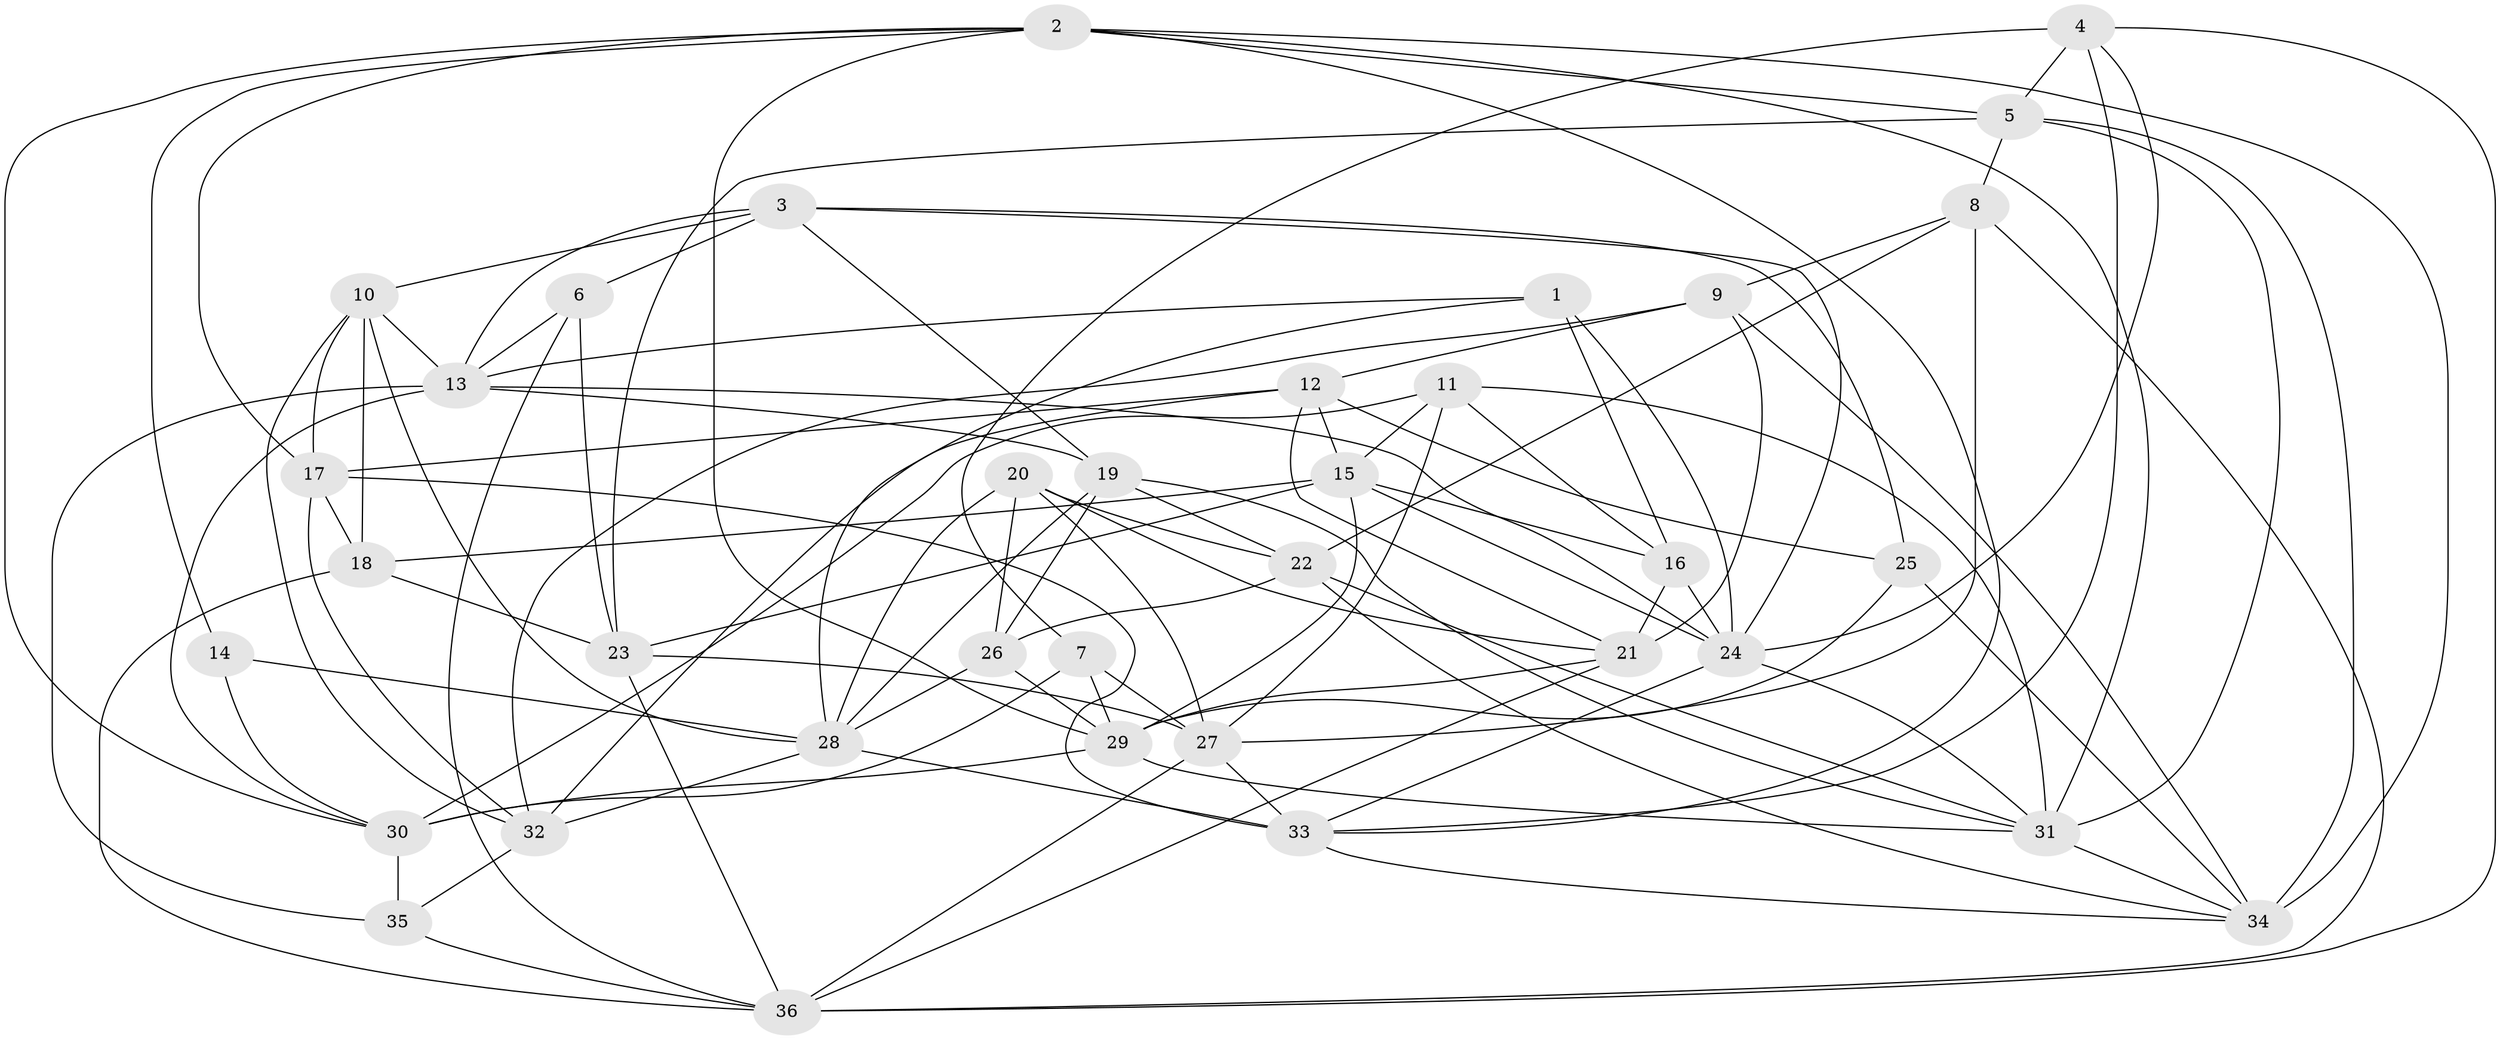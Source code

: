 // original degree distribution, {4: 1.0}
// Generated by graph-tools (version 1.1) at 2025/38/03/04/25 23:38:09]
// undirected, 36 vertices, 107 edges
graph export_dot {
  node [color=gray90,style=filled];
  1;
  2;
  3;
  4;
  5;
  6;
  7;
  8;
  9;
  10;
  11;
  12;
  13;
  14;
  15;
  16;
  17;
  18;
  19;
  20;
  21;
  22;
  23;
  24;
  25;
  26;
  27;
  28;
  29;
  30;
  31;
  32;
  33;
  34;
  35;
  36;
  1 -- 13 [weight=1.0];
  1 -- 16 [weight=1.0];
  1 -- 24 [weight=1.0];
  1 -- 28 [weight=1.0];
  2 -- 5 [weight=1.0];
  2 -- 14 [weight=1.0];
  2 -- 17 [weight=1.0];
  2 -- 29 [weight=1.0];
  2 -- 30 [weight=1.0];
  2 -- 31 [weight=1.0];
  2 -- 33 [weight=1.0];
  2 -- 34 [weight=1.0];
  3 -- 6 [weight=1.0];
  3 -- 10 [weight=1.0];
  3 -- 13 [weight=1.0];
  3 -- 19 [weight=1.0];
  3 -- 24 [weight=1.0];
  3 -- 25 [weight=1.0];
  4 -- 5 [weight=1.0];
  4 -- 7 [weight=2.0];
  4 -- 24 [weight=1.0];
  4 -- 33 [weight=1.0];
  4 -- 36 [weight=1.0];
  5 -- 8 [weight=1.0];
  5 -- 23 [weight=1.0];
  5 -- 31 [weight=1.0];
  5 -- 34 [weight=1.0];
  6 -- 13 [weight=1.0];
  6 -- 23 [weight=1.0];
  6 -- 36 [weight=1.0];
  7 -- 27 [weight=1.0];
  7 -- 29 [weight=1.0];
  7 -- 30 [weight=2.0];
  8 -- 9 [weight=1.0];
  8 -- 22 [weight=1.0];
  8 -- 27 [weight=2.0];
  8 -- 36 [weight=1.0];
  9 -- 12 [weight=1.0];
  9 -- 21 [weight=1.0];
  9 -- 32 [weight=1.0];
  9 -- 34 [weight=2.0];
  10 -- 13 [weight=1.0];
  10 -- 17 [weight=1.0];
  10 -- 18 [weight=1.0];
  10 -- 28 [weight=1.0];
  10 -- 32 [weight=1.0];
  11 -- 15 [weight=1.0];
  11 -- 16 [weight=1.0];
  11 -- 27 [weight=1.0];
  11 -- 30 [weight=2.0];
  11 -- 31 [weight=1.0];
  12 -- 15 [weight=1.0];
  12 -- 17 [weight=1.0];
  12 -- 21 [weight=1.0];
  12 -- 25 [weight=1.0];
  12 -- 32 [weight=1.0];
  13 -- 19 [weight=1.0];
  13 -- 24 [weight=1.0];
  13 -- 30 [weight=1.0];
  13 -- 35 [weight=1.0];
  14 -- 28 [weight=1.0];
  14 -- 30 [weight=2.0];
  15 -- 16 [weight=2.0];
  15 -- 18 [weight=2.0];
  15 -- 23 [weight=1.0];
  15 -- 24 [weight=1.0];
  15 -- 29 [weight=2.0];
  16 -- 21 [weight=1.0];
  16 -- 24 [weight=1.0];
  17 -- 18 [weight=1.0];
  17 -- 32 [weight=1.0];
  17 -- 33 [weight=1.0];
  18 -- 23 [weight=1.0];
  18 -- 36 [weight=1.0];
  19 -- 22 [weight=1.0];
  19 -- 26 [weight=1.0];
  19 -- 28 [weight=1.0];
  19 -- 31 [weight=1.0];
  20 -- 21 [weight=1.0];
  20 -- 22 [weight=1.0];
  20 -- 26 [weight=1.0];
  20 -- 27 [weight=1.0];
  20 -- 28 [weight=2.0];
  21 -- 29 [weight=1.0];
  21 -- 36 [weight=1.0];
  22 -- 26 [weight=1.0];
  22 -- 31 [weight=1.0];
  22 -- 34 [weight=1.0];
  23 -- 27 [weight=1.0];
  23 -- 36 [weight=1.0];
  24 -- 31 [weight=1.0];
  24 -- 33 [weight=1.0];
  25 -- 29 [weight=1.0];
  25 -- 34 [weight=1.0];
  26 -- 28 [weight=1.0];
  26 -- 29 [weight=2.0];
  27 -- 33 [weight=1.0];
  27 -- 36 [weight=1.0];
  28 -- 32 [weight=1.0];
  28 -- 33 [weight=2.0];
  29 -- 30 [weight=1.0];
  29 -- 31 [weight=1.0];
  30 -- 35 [weight=1.0];
  31 -- 34 [weight=1.0];
  32 -- 35 [weight=1.0];
  33 -- 34 [weight=1.0];
  35 -- 36 [weight=1.0];
}
